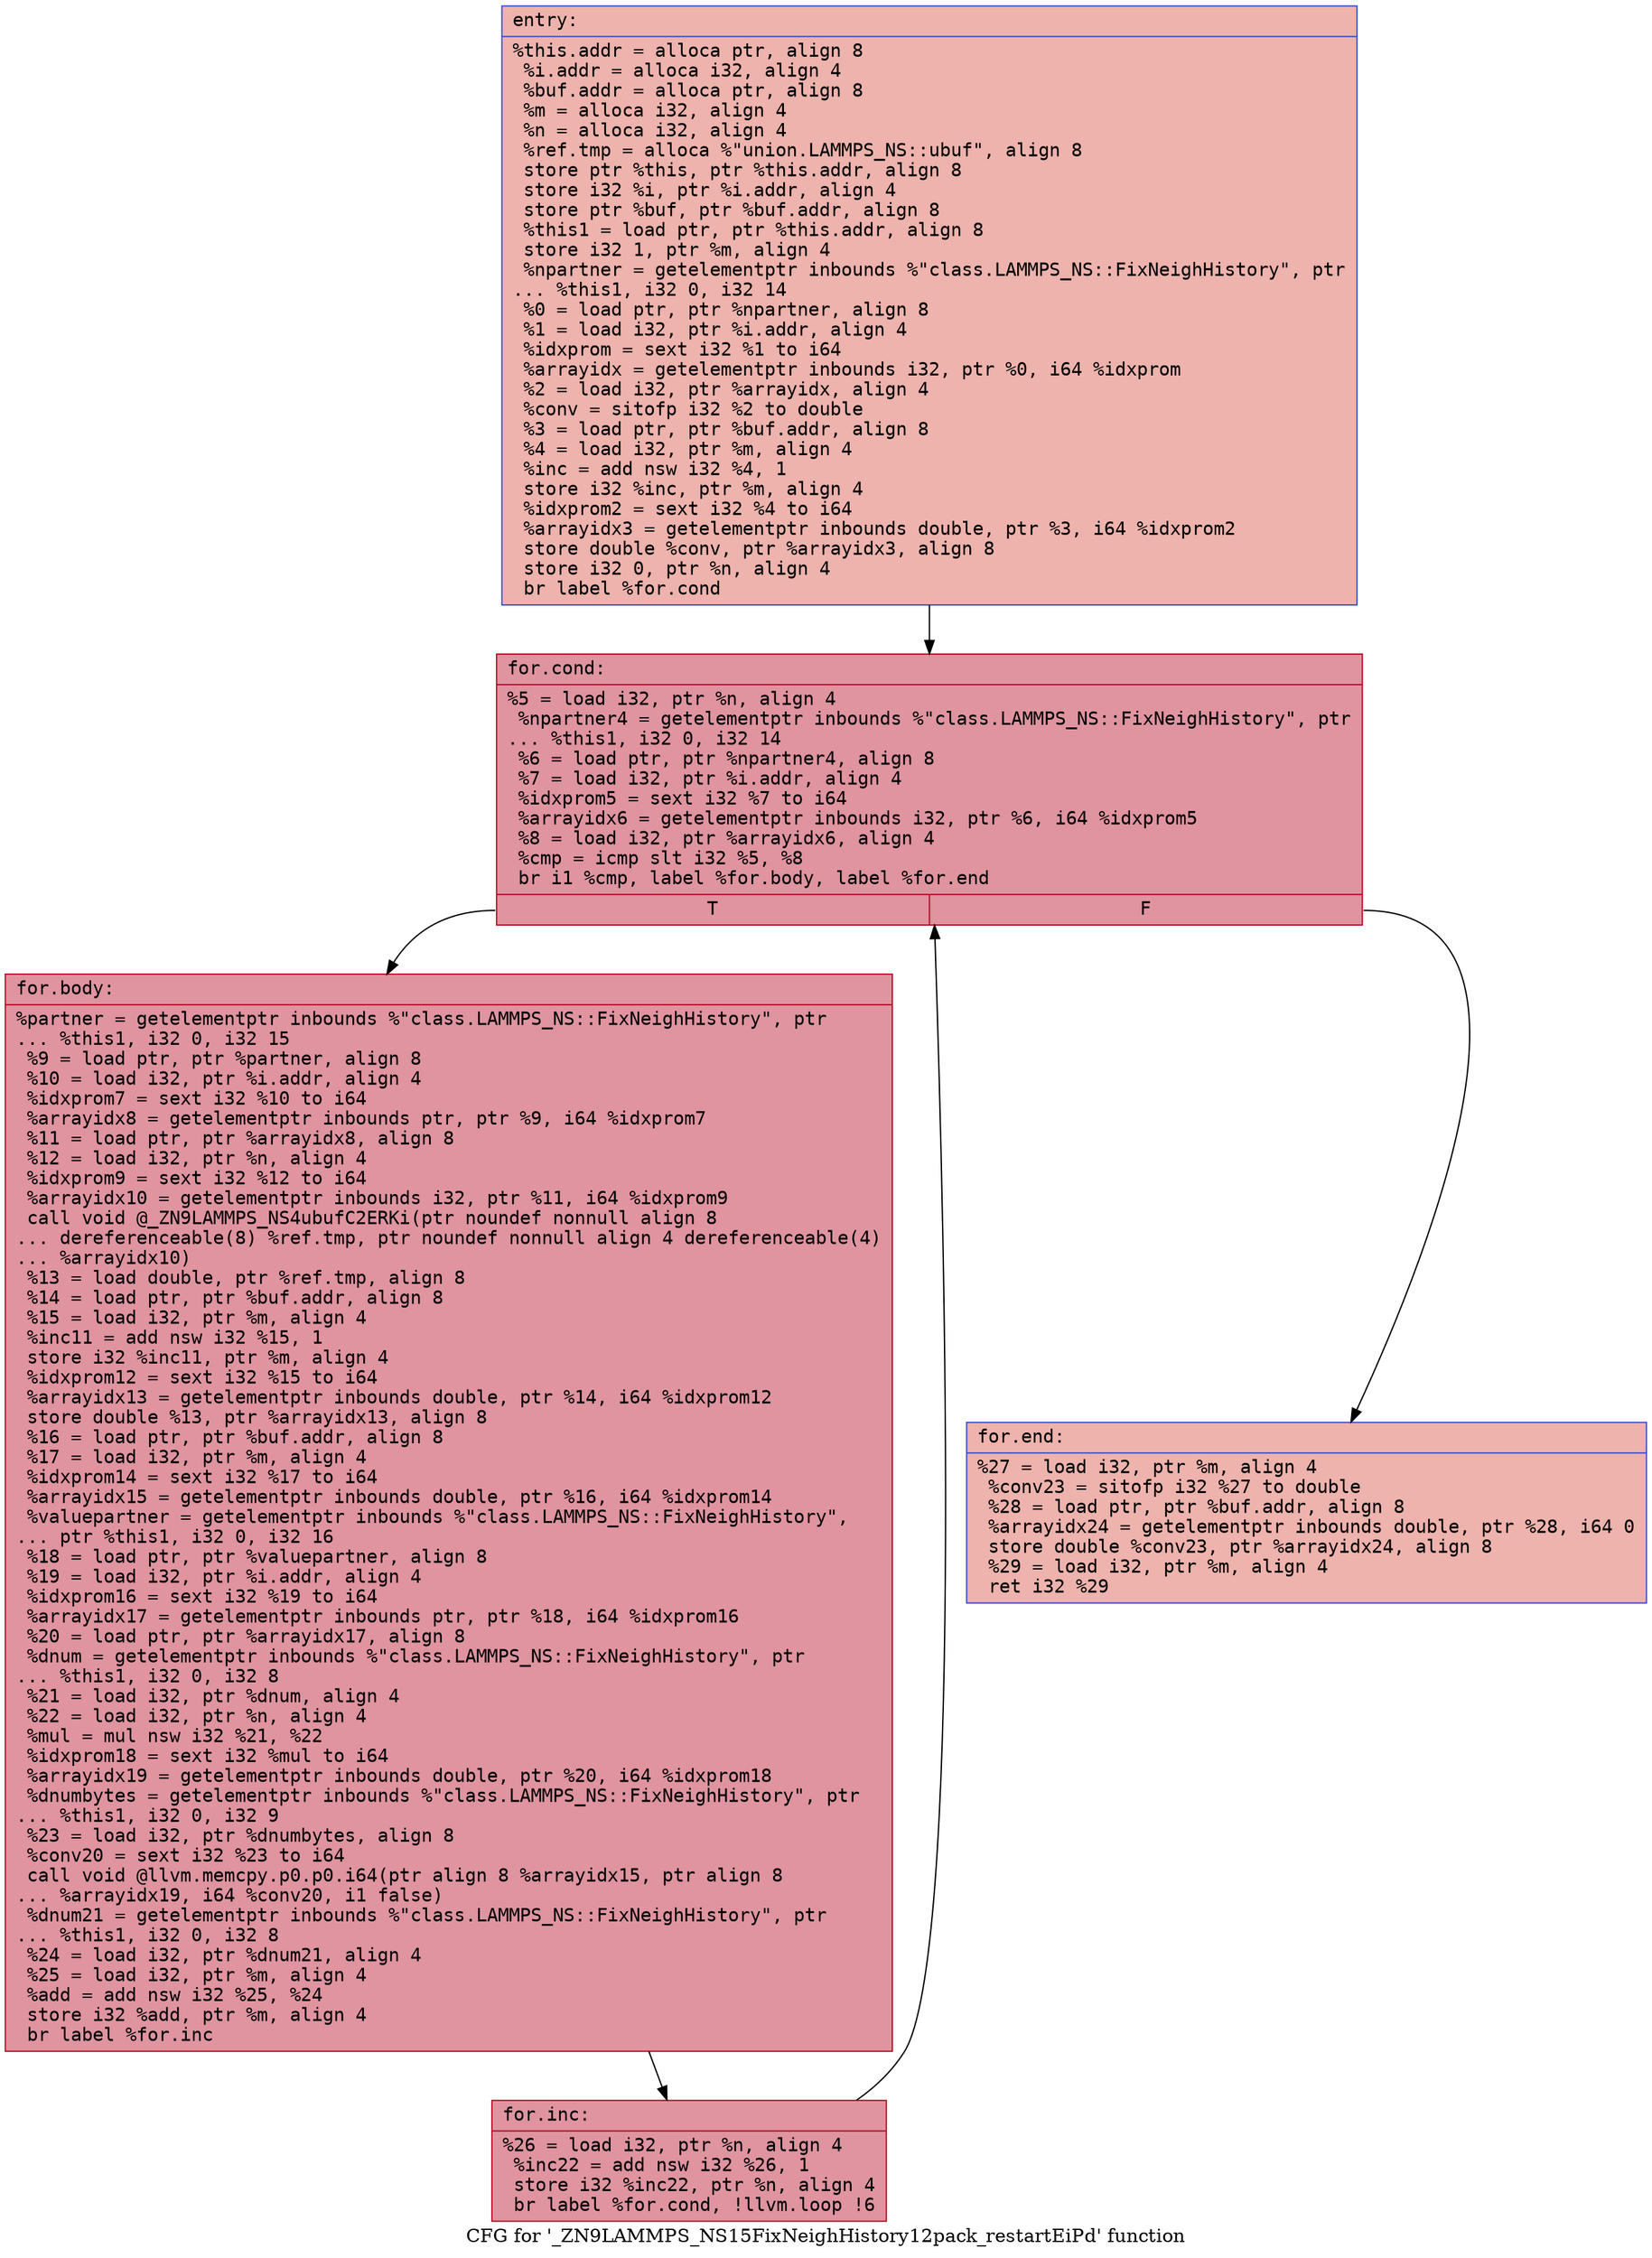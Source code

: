 digraph "CFG for '_ZN9LAMMPS_NS15FixNeighHistory12pack_restartEiPd' function" {
	label="CFG for '_ZN9LAMMPS_NS15FixNeighHistory12pack_restartEiPd' function";

	Node0x556119bb1740 [shape=record,color="#3d50c3ff", style=filled, fillcolor="#d6524470" fontname="Courier",label="{entry:\l|  %this.addr = alloca ptr, align 8\l  %i.addr = alloca i32, align 4\l  %buf.addr = alloca ptr, align 8\l  %m = alloca i32, align 4\l  %n = alloca i32, align 4\l  %ref.tmp = alloca %\"union.LAMMPS_NS::ubuf\", align 8\l  store ptr %this, ptr %this.addr, align 8\l  store i32 %i, ptr %i.addr, align 4\l  store ptr %buf, ptr %buf.addr, align 8\l  %this1 = load ptr, ptr %this.addr, align 8\l  store i32 1, ptr %m, align 4\l  %npartner = getelementptr inbounds %\"class.LAMMPS_NS::FixNeighHistory\", ptr\l... %this1, i32 0, i32 14\l  %0 = load ptr, ptr %npartner, align 8\l  %1 = load i32, ptr %i.addr, align 4\l  %idxprom = sext i32 %1 to i64\l  %arrayidx = getelementptr inbounds i32, ptr %0, i64 %idxprom\l  %2 = load i32, ptr %arrayidx, align 4\l  %conv = sitofp i32 %2 to double\l  %3 = load ptr, ptr %buf.addr, align 8\l  %4 = load i32, ptr %m, align 4\l  %inc = add nsw i32 %4, 1\l  store i32 %inc, ptr %m, align 4\l  %idxprom2 = sext i32 %4 to i64\l  %arrayidx3 = getelementptr inbounds double, ptr %3, i64 %idxprom2\l  store double %conv, ptr %arrayidx3, align 8\l  store i32 0, ptr %n, align 4\l  br label %for.cond\l}"];
	Node0x556119bb1740 -> Node0x556119bb2810[tooltip="entry -> for.cond\nProbability 100.00%" ];
	Node0x556119bb2810 [shape=record,color="#b70d28ff", style=filled, fillcolor="#b70d2870" fontname="Courier",label="{for.cond:\l|  %5 = load i32, ptr %n, align 4\l  %npartner4 = getelementptr inbounds %\"class.LAMMPS_NS::FixNeighHistory\", ptr\l... %this1, i32 0, i32 14\l  %6 = load ptr, ptr %npartner4, align 8\l  %7 = load i32, ptr %i.addr, align 4\l  %idxprom5 = sext i32 %7 to i64\l  %arrayidx6 = getelementptr inbounds i32, ptr %6, i64 %idxprom5\l  %8 = load i32, ptr %arrayidx6, align 4\l  %cmp = icmp slt i32 %5, %8\l  br i1 %cmp, label %for.body, label %for.end\l|{<s0>T|<s1>F}}"];
	Node0x556119bb2810:s0 -> Node0x556119bb2e10[tooltip="for.cond -> for.body\nProbability 96.88%" ];
	Node0x556119bb2810:s1 -> Node0x556119bb2e90[tooltip="for.cond -> for.end\nProbability 3.12%" ];
	Node0x556119bb2e10 [shape=record,color="#b70d28ff", style=filled, fillcolor="#b70d2870" fontname="Courier",label="{for.body:\l|  %partner = getelementptr inbounds %\"class.LAMMPS_NS::FixNeighHistory\", ptr\l... %this1, i32 0, i32 15\l  %9 = load ptr, ptr %partner, align 8\l  %10 = load i32, ptr %i.addr, align 4\l  %idxprom7 = sext i32 %10 to i64\l  %arrayidx8 = getelementptr inbounds ptr, ptr %9, i64 %idxprom7\l  %11 = load ptr, ptr %arrayidx8, align 8\l  %12 = load i32, ptr %n, align 4\l  %idxprom9 = sext i32 %12 to i64\l  %arrayidx10 = getelementptr inbounds i32, ptr %11, i64 %idxprom9\l  call void @_ZN9LAMMPS_NS4ubufC2ERKi(ptr noundef nonnull align 8\l... dereferenceable(8) %ref.tmp, ptr noundef nonnull align 4 dereferenceable(4)\l... %arrayidx10)\l  %13 = load double, ptr %ref.tmp, align 8\l  %14 = load ptr, ptr %buf.addr, align 8\l  %15 = load i32, ptr %m, align 4\l  %inc11 = add nsw i32 %15, 1\l  store i32 %inc11, ptr %m, align 4\l  %idxprom12 = sext i32 %15 to i64\l  %arrayidx13 = getelementptr inbounds double, ptr %14, i64 %idxprom12\l  store double %13, ptr %arrayidx13, align 8\l  %16 = load ptr, ptr %buf.addr, align 8\l  %17 = load i32, ptr %m, align 4\l  %idxprom14 = sext i32 %17 to i64\l  %arrayidx15 = getelementptr inbounds double, ptr %16, i64 %idxprom14\l  %valuepartner = getelementptr inbounds %\"class.LAMMPS_NS::FixNeighHistory\",\l... ptr %this1, i32 0, i32 16\l  %18 = load ptr, ptr %valuepartner, align 8\l  %19 = load i32, ptr %i.addr, align 4\l  %idxprom16 = sext i32 %19 to i64\l  %arrayidx17 = getelementptr inbounds ptr, ptr %18, i64 %idxprom16\l  %20 = load ptr, ptr %arrayidx17, align 8\l  %dnum = getelementptr inbounds %\"class.LAMMPS_NS::FixNeighHistory\", ptr\l... %this1, i32 0, i32 8\l  %21 = load i32, ptr %dnum, align 4\l  %22 = load i32, ptr %n, align 4\l  %mul = mul nsw i32 %21, %22\l  %idxprom18 = sext i32 %mul to i64\l  %arrayidx19 = getelementptr inbounds double, ptr %20, i64 %idxprom18\l  %dnumbytes = getelementptr inbounds %\"class.LAMMPS_NS::FixNeighHistory\", ptr\l... %this1, i32 0, i32 9\l  %23 = load i32, ptr %dnumbytes, align 8\l  %conv20 = sext i32 %23 to i64\l  call void @llvm.memcpy.p0.p0.i64(ptr align 8 %arrayidx15, ptr align 8\l... %arrayidx19, i64 %conv20, i1 false)\l  %dnum21 = getelementptr inbounds %\"class.LAMMPS_NS::FixNeighHistory\", ptr\l... %this1, i32 0, i32 8\l  %24 = load i32, ptr %dnum21, align 4\l  %25 = load i32, ptr %m, align 4\l  %add = add nsw i32 %25, %24\l  store i32 %add, ptr %m, align 4\l  br label %for.inc\l}"];
	Node0x556119bb2e10 -> Node0x556119bb4e20[tooltip="for.body -> for.inc\nProbability 100.00%" ];
	Node0x556119bb4e20 [shape=record,color="#b70d28ff", style=filled, fillcolor="#b70d2870" fontname="Courier",label="{for.inc:\l|  %26 = load i32, ptr %n, align 4\l  %inc22 = add nsw i32 %26, 1\l  store i32 %inc22, ptr %n, align 4\l  br label %for.cond, !llvm.loop !6\l}"];
	Node0x556119bb4e20 -> Node0x556119bb2810[tooltip="for.inc -> for.cond\nProbability 100.00%" ];
	Node0x556119bb2e90 [shape=record,color="#3d50c3ff", style=filled, fillcolor="#d6524470" fontname="Courier",label="{for.end:\l|  %27 = load i32, ptr %m, align 4\l  %conv23 = sitofp i32 %27 to double\l  %28 = load ptr, ptr %buf.addr, align 8\l  %arrayidx24 = getelementptr inbounds double, ptr %28, i64 0\l  store double %conv23, ptr %arrayidx24, align 8\l  %29 = load i32, ptr %m, align 4\l  ret i32 %29\l}"];
}
